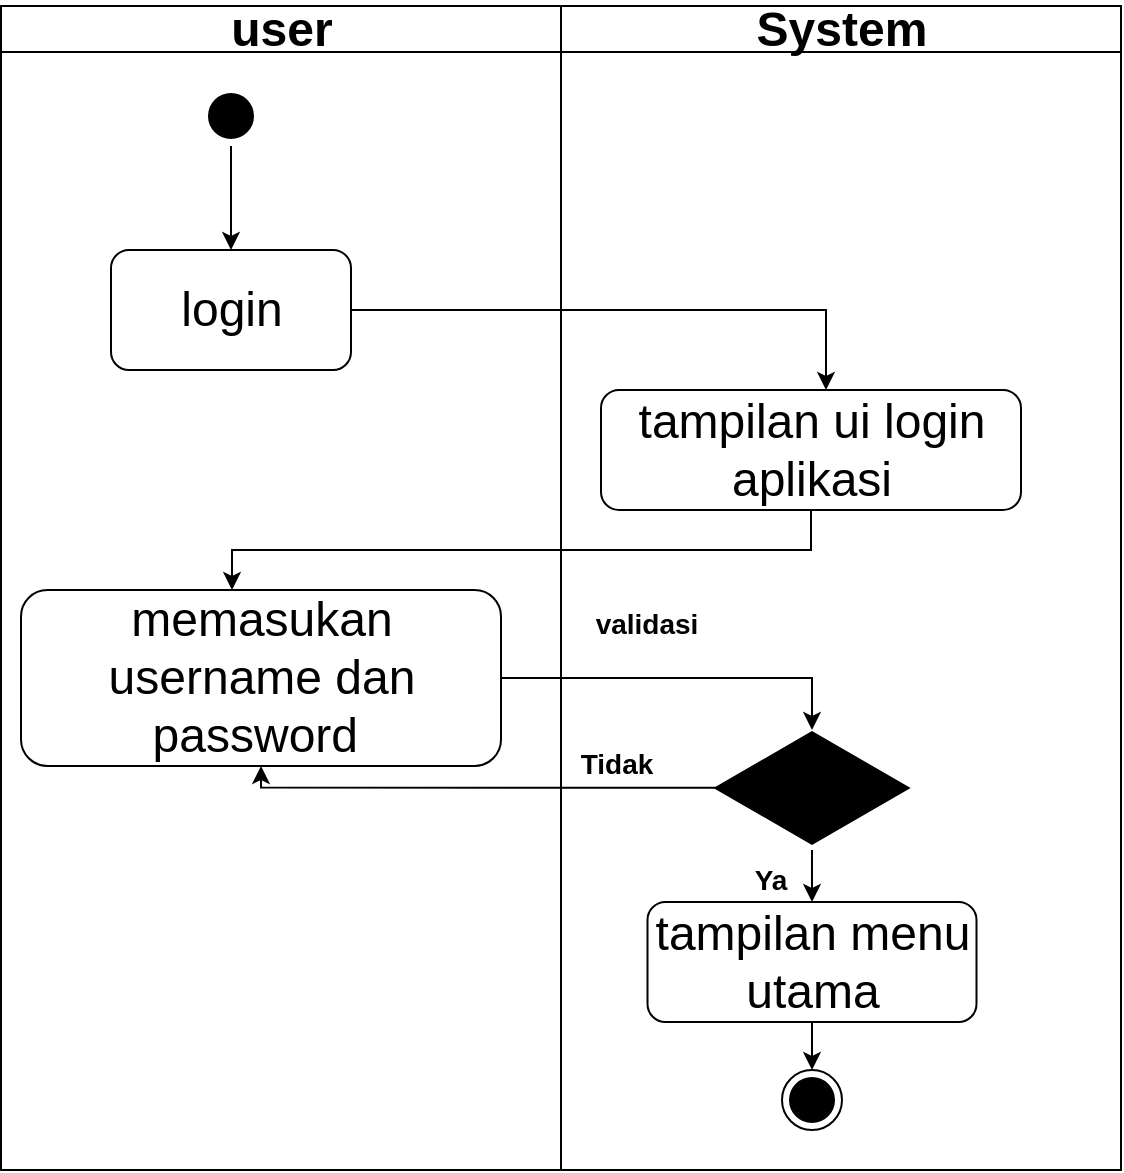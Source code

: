 <mxfile version="17.4.6" type="device"><diagram name="Page-1" id="e7e014a7-5840-1c2e-5031-d8a46d1fe8dd"><mxGraphModel dx="1038" dy="609" grid="1" gridSize="10" guides="1" tooltips="1" connect="1" arrows="1" fold="1" page="1" pageScale="1" pageWidth="1169" pageHeight="826" background="none" math="0" shadow="0"><root><mxCell id="0"/><mxCell id="1" parent="0"/><mxCell id="2" value="user" style="swimlane;whiteSpace=wrap;fontSize=24;startSize=23;" parent="1" vertex="1"><mxGeometry x="164.5" y="128" width="280" height="582" as="geometry"/></mxCell><mxCell id="5" value="" style="ellipse;shape=startState;fillColor=#000000;strokeColor=#000000;" parent="2" vertex="1"><mxGeometry x="100" y="40" width="30" height="30" as="geometry"/></mxCell><mxCell id="II41K0eMZgXKt3YE9OYh-41" value="&lt;font style=&quot;font-size: 24px&quot;&gt;login&lt;/font&gt;" style="rounded=1;whiteSpace=wrap;html=1;" parent="2" vertex="1"><mxGeometry x="55" y="122" width="120" height="60" as="geometry"/></mxCell><mxCell id="II41K0eMZgXKt3YE9OYh-42" value="" style="endArrow=classic;html=1;rounded=0;exitX=0.5;exitY=1;exitDx=0;exitDy=0;entryX=0.5;entryY=0;entryDx=0;entryDy=0;" parent="2" source="5" target="II41K0eMZgXKt3YE9OYh-41" edge="1"><mxGeometry width="50" height="50" relative="1" as="geometry"><mxPoint x="335.5" y="302" as="sourcePoint"/><mxPoint x="385.5" y="252" as="targetPoint"/></mxGeometry></mxCell><mxCell id="II41K0eMZgXKt3YE9OYh-45" value="&lt;font style=&quot;font-size: 24px&quot;&gt;memasukan username dan password&amp;nbsp;&lt;/font&gt;" style="rounded=1;whiteSpace=wrap;html=1;" parent="2" vertex="1"><mxGeometry x="10" y="292" width="240" height="88" as="geometry"/></mxCell><mxCell id="3" value="System" style="swimlane;whiteSpace=wrap;startSize=23;fontSize=24;" parent="1" vertex="1"><mxGeometry x="444.5" y="128" width="280" height="582" as="geometry"/></mxCell><mxCell id="II41K0eMZgXKt3YE9OYh-43" value="&lt;font style=&quot;font-size: 24px&quot;&gt;tampilan ui login aplikasi&lt;/font&gt;" style="rounded=1;whiteSpace=wrap;html=1;" parent="3" vertex="1"><mxGeometry x="20" y="192" width="210" height="60" as="geometry"/></mxCell><mxCell id="II41K0eMZgXKt3YE9OYh-47" value="" style="html=1;whiteSpace=wrap;aspect=fixed;shape=isoRectangle;fillColor=#000000;" parent="3" vertex="1"><mxGeometry x="77.16" y="362" width="96.67" height="58" as="geometry"/></mxCell><mxCell id="II41K0eMZgXKt3YE9OYh-50" value="&lt;font style=&quot;font-size: 14px&quot;&gt;validasi&lt;/font&gt;" style="text;strokeColor=none;fillColor=none;html=1;fontSize=24;fontStyle=1;verticalAlign=middle;align=center;" parent="3" vertex="1"><mxGeometry x="15.5" y="292" width="54.5" height="28" as="geometry"/></mxCell><mxCell id="II41K0eMZgXKt3YE9OYh-54" value="&lt;font style=&quot;font-size: 14px&quot;&gt;Tidak&lt;/font&gt;" style="text;strokeColor=none;fillColor=none;html=1;fontSize=24;fontStyle=1;verticalAlign=middle;align=center;" parent="3" vertex="1"><mxGeometry y="362" width="54.5" height="28" as="geometry"/></mxCell><mxCell id="II41K0eMZgXKt3YE9OYh-55" value="&lt;font style=&quot;font-size: 24px&quot;&gt;tampilan menu utama&lt;/font&gt;" style="rounded=1;whiteSpace=wrap;html=1;fontSize=10;" parent="3" vertex="1"><mxGeometry x="43.25" y="448" width="164.5" height="60" as="geometry"/></mxCell><mxCell id="II41K0eMZgXKt3YE9OYh-56" value="" style="endArrow=classic;html=1;rounded=0;fontSize=10;exitX=0.5;exitY=1.034;exitDx=0;exitDy=0;exitPerimeter=0;entryX=0.5;entryY=0;entryDx=0;entryDy=0;" parent="3" source="II41K0eMZgXKt3YE9OYh-47" target="II41K0eMZgXKt3YE9OYh-55" edge="1"><mxGeometry width="50" height="50" relative="1" as="geometry"><mxPoint x="-44.5" y="422" as="sourcePoint"/><mxPoint x="5.5" y="372" as="targetPoint"/></mxGeometry></mxCell><mxCell id="II41K0eMZgXKt3YE9OYh-57" value="&lt;font style=&quot;font-size: 14px&quot;&gt;Ya&lt;/font&gt;" style="text;strokeColor=none;fillColor=none;html=1;fontSize=24;fontStyle=1;verticalAlign=middle;align=center;" parent="3" vertex="1"><mxGeometry x="77.16" y="420" width="54.5" height="28" as="geometry"/></mxCell><mxCell id="II41K0eMZgXKt3YE9OYh-58" value="" style="ellipse;html=1;shape=endState;fillColor=#000000;strokeColor=#000000;fontSize=10;" parent="3" vertex="1"><mxGeometry x="110.5" y="532" width="30" height="30" as="geometry"/></mxCell><mxCell id="II41K0eMZgXKt3YE9OYh-59" value="" style="endArrow=classic;html=1;rounded=0;fontSize=10;exitX=0.5;exitY=1;exitDx=0;exitDy=0;" parent="3" source="II41K0eMZgXKt3YE9OYh-55" target="II41K0eMZgXKt3YE9OYh-58" edge="1"><mxGeometry width="50" height="50" relative="1" as="geometry"><mxPoint x="-94.5" y="442" as="sourcePoint"/><mxPoint x="-44.5" y="392" as="targetPoint"/></mxGeometry></mxCell><mxCell id="II41K0eMZgXKt3YE9OYh-44" value="" style="edgeStyle=segmentEdgeStyle;endArrow=classic;html=1;rounded=0;" parent="1" target="II41K0eMZgXKt3YE9OYh-43" edge="1"><mxGeometry width="50" height="50" relative="1" as="geometry"><mxPoint x="340" y="280" as="sourcePoint"/><mxPoint x="550" y="380" as="targetPoint"/><Array as="points"><mxPoint x="577" y="280"/></Array></mxGeometry></mxCell><mxCell id="II41K0eMZgXKt3YE9OYh-46" value="" style="edgeStyle=segmentEdgeStyle;endArrow=classic;html=1;rounded=0;" parent="1" source="II41K0eMZgXKt3YE9OYh-43" target="II41K0eMZgXKt3YE9OYh-45" edge="1"><mxGeometry width="50" height="50" relative="1" as="geometry"><mxPoint x="460" y="470" as="sourcePoint"/><mxPoint x="550" y="360" as="targetPoint"/><Array as="points"><mxPoint x="570" y="400"/><mxPoint x="280" y="400"/></Array></mxGeometry></mxCell><mxCell id="II41K0eMZgXKt3YE9OYh-53" value="" style="edgeStyle=segmentEdgeStyle;endArrow=classic;html=1;rounded=0;fontSize=10;entryX=0.5;entryY=1;entryDx=0;entryDy=0;exitX=0.005;exitY=0.497;exitDx=0;exitDy=0;exitPerimeter=0;" parent="1" source="II41K0eMZgXKt3YE9OYh-47" target="II41K0eMZgXKt3YE9OYh-45" edge="1"><mxGeometry width="50" height="50" relative="1" as="geometry"><mxPoint x="520" y="520" as="sourcePoint"/><mxPoint x="530" y="550" as="targetPoint"/></mxGeometry></mxCell><mxCell id="II41K0eMZgXKt3YE9OYh-49" value="" style="edgeStyle=segmentEdgeStyle;endArrow=classic;html=1;rounded=0;entryX=0.5;entryY=0;entryDx=0;entryDy=0;entryPerimeter=0;exitX=1;exitY=0.5;exitDx=0;exitDy=0;" parent="1" source="II41K0eMZgXKt3YE9OYh-45" target="II41K0eMZgXKt3YE9OYh-47" edge="1"><mxGeometry width="50" height="50" relative="1" as="geometry"><mxPoint x="340" y="450" as="sourcePoint"/><mxPoint x="540" y="400" as="targetPoint"/></mxGeometry></mxCell></root></mxGraphModel></diagram></mxfile>